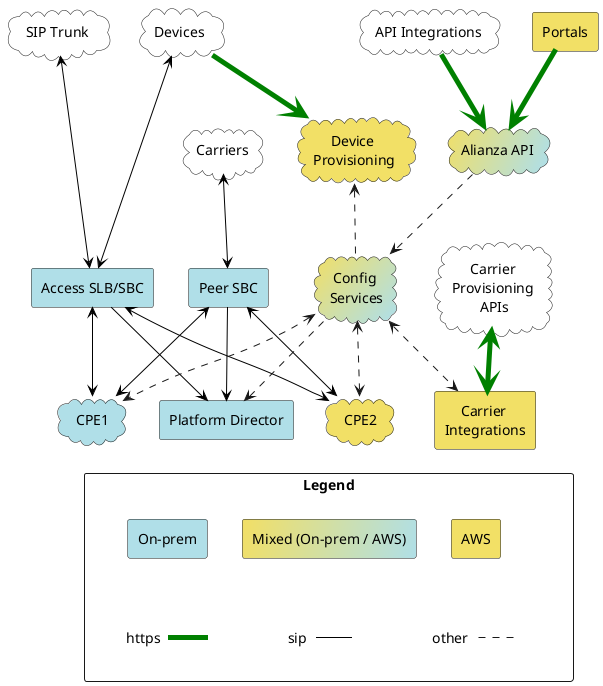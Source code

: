 @startuml
'https://plantuml.com/component-diagram

hide stereotype

skinparam rectangle<<hidden>> {
    backgroundColor Transparent
    borderColor Transparent
    shadowing false
    stereotypeFontColor Transparent
    fontColor Transparent
}

skinparam rectangle<<justname>> {
    backgroundColor Transparent
    borderColor Transparent
    shadowing false
    stereotypeFontColor Transparent
}

skinparam defaultTextAlignment center

cloud "Devices" as dev #fff
'cloud "Devices B" as devb #fff
cloud "SIP Trunk" as sta #fff
cloud "Carriers" as pstn #fff
cloud "API Integrations" as apic #fff
rectangle "Portals" as portals #f2e066
cloud "Alianza API" as api #f2e066/b0dfe8
cloud "Config \nServices" as cfg  #f2e066/b0dfe8
cloud "Device \nProvisioning" as prov #f2e066
rectangle "Access SLB/SBC" as asbc #b0dfe8
rectangle "Peer SBC" as psbc #b0dfe8
rectangle "Platform Director" as pd #b0dfe8
cloud "CPE1" as cpe1 #b0dfe8
cloud "CPE2" as cpe2 #f2e066
cloud "Carrier \nProvisioning \nAPIs" as ic #fff
rectangle "Carrier \nIntegrations" as ci #f2e066

dev -[thickness=5]-> prov #green
dev <--> asbc #000
'devb <--> asbc #000
sta <--> asbc #000
pstn <--> psbc #000
asbc --> pd #000
psbc --> pd #000
'pd --> cpe1 #000
asbc <--> cpe1 #000
psbc <--> cpe1 #000
'pd --> cpe2 #000
asbc <--> cpe2 #000
psbc <--> cpe2 #000
portals -[thickness=5]-> api #green
apic -[thickness=5]-> api #green
api ..> cfg
ic <-[thickness=5]-> ci #green
cfg <..> ci
api -[hidden]- ic
cfg .> pd
cfg <..> cpe1
cfg <..> cpe2
prov <.. cfg
asbc -[hidden] psbc
cpe1 -[hidden] pd
pd -[hidden] cpe2
'devb -[hidden] dev
sta -[hidden] dev

rectangle "Legend" as legend {
    rectangle "On-prem" as l1 #b0dfe8
    rectangle "Mixed (On-prem / AWS)" as l2 #f2e066/b0dfe8
    rectangle "AWS" as l3 #f2e066
    l1 -[hidden] l2
    l2 -[hidden] l3

    rectangle "https" as h1 <<justname>>
    rectangle h2 <<hidden>>
    h1 -[thickness=5] h2 #green

    rectangle "sip" as s1 <<justname>>
    rectangle s2 <<hidden>>
    s1 - s2 #000

    rectangle "other" as o1 <<justname>>
    rectangle o2 <<hidden>>
    o1 . o2

    l1 -[hidden]- h1
    l2 -[hidden]- s1
    l3 -[hidden]- o1
}

cpe1 -[hidden]- legend


@enduml